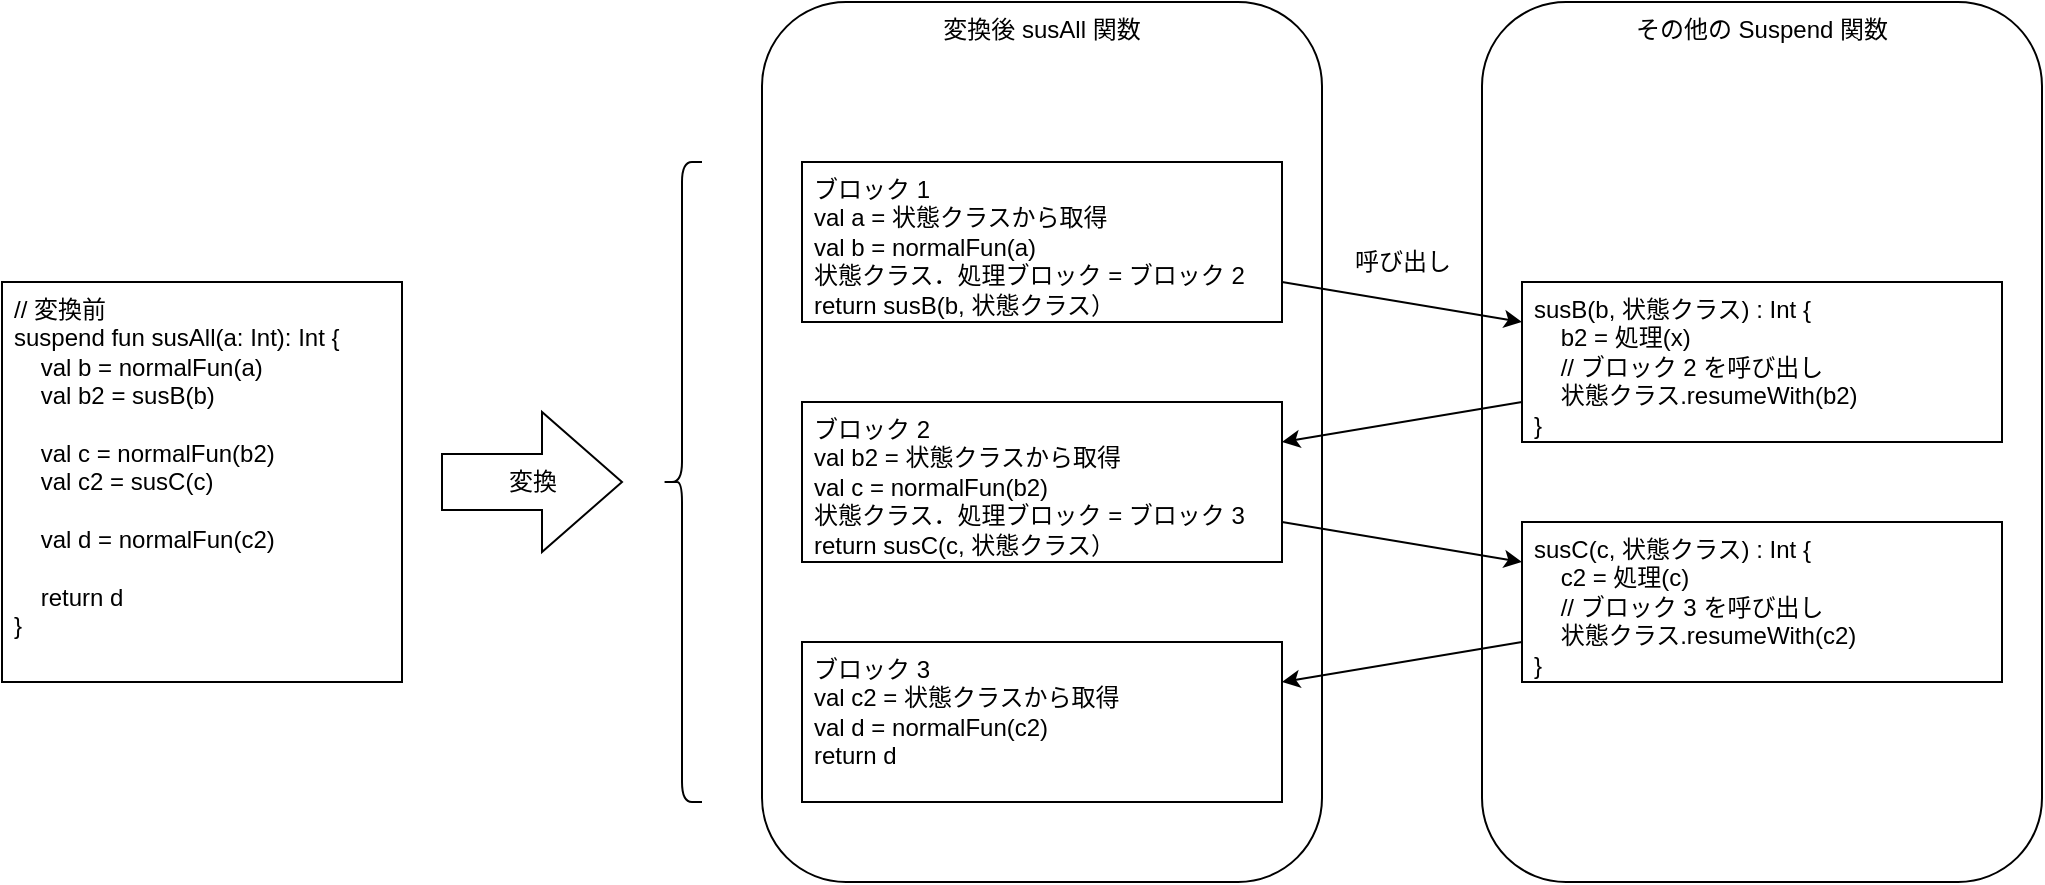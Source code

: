 <mxfile version="12.9.3" type="device"><diagram id="mmnxXUGsJ6DpdeBU9ZRr" name="Suspend 関数"><mxGraphModel dx="1072" dy="912" grid="1" gridSize="10" guides="1" tooltips="1" connect="1" arrows="1" fold="1" page="1" pageScale="1" pageWidth="827" pageHeight="1169" math="0" shadow="0"><root><mxCell id="0"/><mxCell id="1" parent="0"/><mxCell id="CR0Ml4NZMc2N4k9cvDwp-25" value="&lt;span style=&quot;text-align: left&quot;&gt;その他の Suspend 関数&lt;/span&gt;" style="rounded=1;whiteSpace=wrap;html=1;align=center;verticalAlign=top;" parent="1" vertex="1"><mxGeometry x="780" y="40" width="280" height="440" as="geometry"/></mxCell><mxCell id="CR0Ml4NZMc2N4k9cvDwp-24" value="&lt;div style=&quot;text-align: left&quot;&gt;&lt;span&gt;変換後 susAll 関数&lt;/span&gt;&lt;/div&gt;" style="rounded=1;whiteSpace=wrap;html=1;align=center;verticalAlign=top;" parent="1" vertex="1"><mxGeometry x="420" y="40" width="280" height="440" as="geometry"/></mxCell><mxCell id="CR0Ml4NZMc2N4k9cvDwp-1" value="&lt;div&gt;// 変換前&lt;/div&gt;&lt;div&gt;&lt;span&gt;suspend fun susAll(a: Int): Int {&lt;/span&gt;&lt;br&gt;&lt;/div&gt;&lt;div&gt;&amp;nbsp; &amp;nbsp; val b = normalFun(a)&lt;/div&gt;&lt;div&gt;&amp;nbsp; &amp;nbsp; val b2 = susB(b)&lt;/div&gt;&lt;div&gt;&lt;br&gt;&lt;/div&gt;&lt;div&gt;&amp;nbsp; &amp;nbsp; val c = normalFun(b2)&lt;/div&gt;&lt;div&gt;&amp;nbsp; &amp;nbsp; val c2 = susC(c)&lt;/div&gt;&lt;div&gt;&lt;br&gt;&lt;/div&gt;&lt;div&gt;&amp;nbsp; &amp;nbsp; val d = normalFun(c2)&lt;/div&gt;&lt;div&gt;&amp;nbsp; &amp;nbsp;&amp;nbsp;&lt;/div&gt;&lt;div&gt;&amp;nbsp; &amp;nbsp; return d&lt;/div&gt;&lt;div&gt;}&lt;/div&gt;&lt;div&gt;&lt;br&gt;&lt;/div&gt;" style="rounded=0;whiteSpace=wrap;html=1;align=left;verticalAlign=top;spacingLeft=4;" parent="1" vertex="1"><mxGeometry x="40" y="180" width="200" height="200" as="geometry"/></mxCell><mxCell id="CR0Ml4NZMc2N4k9cvDwp-18" style="rounded=0;orthogonalLoop=1;jettySize=auto;html=1;entryX=0;entryY=0.25;entryDx=0;entryDy=0;exitX=1;exitY=0.75;exitDx=0;exitDy=0;" parent="1" source="CR0Ml4NZMc2N4k9cvDwp-6" target="CR0Ml4NZMc2N4k9cvDwp-11" edge="1"><mxGeometry relative="1" as="geometry"/></mxCell><mxCell id="CR0Ml4NZMc2N4k9cvDwp-26" value="呼び出し" style="text;html=1;align=center;verticalAlign=middle;resizable=0;points=[];labelBackgroundColor=#ffffff;" parent="CR0Ml4NZMc2N4k9cvDwp-18" vertex="1" connectable="0"><mxGeometry x="0.252" y="-3" relative="1" as="geometry"><mxPoint x="-14.47" y="-25.45" as="offset"/></mxGeometry></mxCell><mxCell id="CR0Ml4NZMc2N4k9cvDwp-6" value="ブロック 1&lt;br&gt;val a = 状態クラスから取得&lt;br&gt;val b = normalFun(a)&lt;br&gt;状態クラス．処理ブロック = ブロック 2&lt;br&gt;return susB(b, 状態クラス）" style="rounded=0;whiteSpace=wrap;html=1;align=left;verticalAlign=top;spacingLeft=4;" parent="1" vertex="1"><mxGeometry x="440" y="120" width="240" height="80" as="geometry"/></mxCell><mxCell id="CR0Ml4NZMc2N4k9cvDwp-20" style="edgeStyle=none;rounded=0;orthogonalLoop=1;jettySize=auto;html=1;exitX=1;exitY=0.75;exitDx=0;exitDy=0;entryX=0;entryY=0.25;entryDx=0;entryDy=0;" parent="1" source="CR0Ml4NZMc2N4k9cvDwp-7" target="CR0Ml4NZMc2N4k9cvDwp-12" edge="1"><mxGeometry relative="1" as="geometry"/></mxCell><mxCell id="CR0Ml4NZMc2N4k9cvDwp-7" value="ブロック 2&lt;br&gt;&lt;div&gt;val b2 = 状態クラスから取得&lt;/div&gt;&lt;div&gt;val c = normalFun(b2)&lt;/div&gt;&lt;div&gt;&lt;span&gt;状態クラス．処理ブロック = ブロック 3&lt;/span&gt;&lt;br&gt;&lt;/div&gt;&lt;div&gt;&lt;span&gt;return susC(c, 状態クラス）&lt;/span&gt;&lt;br&gt;&lt;/div&gt;" style="rounded=0;whiteSpace=wrap;html=1;align=left;verticalAlign=top;spacingLeft=4;" parent="1" vertex="1"><mxGeometry x="440" y="240" width="240" height="80" as="geometry"/></mxCell><mxCell id="CR0Ml4NZMc2N4k9cvDwp-8" value="&lt;div&gt;ブロック 3&lt;/div&gt;&lt;div&gt;val c2 = 状態クラスから取得&lt;/div&gt;&lt;div&gt;val d = normalFun(c2)&lt;/div&gt;&lt;div&gt;return d&lt;/div&gt;" style="rounded=0;whiteSpace=wrap;html=1;align=left;verticalAlign=top;spacingLeft=4;" parent="1" vertex="1"><mxGeometry x="440" y="360" width="240" height="80" as="geometry"/></mxCell><mxCell id="CR0Ml4NZMc2N4k9cvDwp-19" style="edgeStyle=none;rounded=0;orthogonalLoop=1;jettySize=auto;html=1;exitX=0;exitY=0.75;exitDx=0;exitDy=0;entryX=1;entryY=0.25;entryDx=0;entryDy=0;" parent="1" source="CR0Ml4NZMc2N4k9cvDwp-11" target="CR0Ml4NZMc2N4k9cvDwp-7" edge="1"><mxGeometry relative="1" as="geometry"/></mxCell><mxCell id="CR0Ml4NZMc2N4k9cvDwp-11" value="susB(b, 状態クラス) : Int {&lt;br&gt;&amp;nbsp; &amp;nbsp; b2 = 処理(x)&lt;br&gt;&amp;nbsp; &amp;nbsp; // ブロック 2 を呼び出し&lt;br&gt;&amp;nbsp; &amp;nbsp; 状態クラス.resumeWith(b2)&lt;br&gt;}" style="rounded=0;whiteSpace=wrap;html=1;align=left;verticalAlign=top;spacingLeft=4;" parent="1" vertex="1"><mxGeometry x="800" y="180" width="240" height="80" as="geometry"/></mxCell><mxCell id="CR0Ml4NZMc2N4k9cvDwp-21" style="edgeStyle=none;rounded=0;orthogonalLoop=1;jettySize=auto;html=1;exitX=0;exitY=0.75;exitDx=0;exitDy=0;entryX=1;entryY=0.25;entryDx=0;entryDy=0;" parent="1" source="CR0Ml4NZMc2N4k9cvDwp-12" target="CR0Ml4NZMc2N4k9cvDwp-8" edge="1"><mxGeometry relative="1" as="geometry"/></mxCell><mxCell id="CR0Ml4NZMc2N4k9cvDwp-12" value="&lt;div&gt;susC(c, 状態クラス) : Int {&lt;/div&gt;&lt;div&gt;&amp;nbsp; &amp;nbsp; c2 = 処理(c)&lt;/div&gt;&lt;div&gt;&amp;nbsp; &amp;nbsp; // ブロック 3&lt;span&gt;&amp;nbsp;を呼び出し&lt;/span&gt;&lt;/div&gt;&lt;div&gt;&amp;nbsp; &amp;nbsp; 状態クラス.resumeWith(c2)&lt;/div&gt;&lt;div&gt;}&lt;/div&gt;" style="rounded=0;whiteSpace=wrap;html=1;align=left;verticalAlign=top;spacingLeft=4;" parent="1" vertex="1"><mxGeometry x="800" y="300" width="240" height="80" as="geometry"/></mxCell><mxCell id="CR0Ml4NZMc2N4k9cvDwp-14" value="" style="shape=curlyBracket;whiteSpace=wrap;html=1;rounded=1;align=left;" parent="1" vertex="1"><mxGeometry x="370" y="120" width="20" height="320" as="geometry"/></mxCell><mxCell id="CR0Ml4NZMc2N4k9cvDwp-17" value="変換" style="html=1;shadow=0;dashed=0;align=center;verticalAlign=middle;shape=mxgraph.arrows2.arrow;dy=0.6;dx=40;notch=0;" parent="1" vertex="1"><mxGeometry x="260" y="245" width="90" height="70" as="geometry"/></mxCell></root></mxGraphModel></diagram></mxfile>